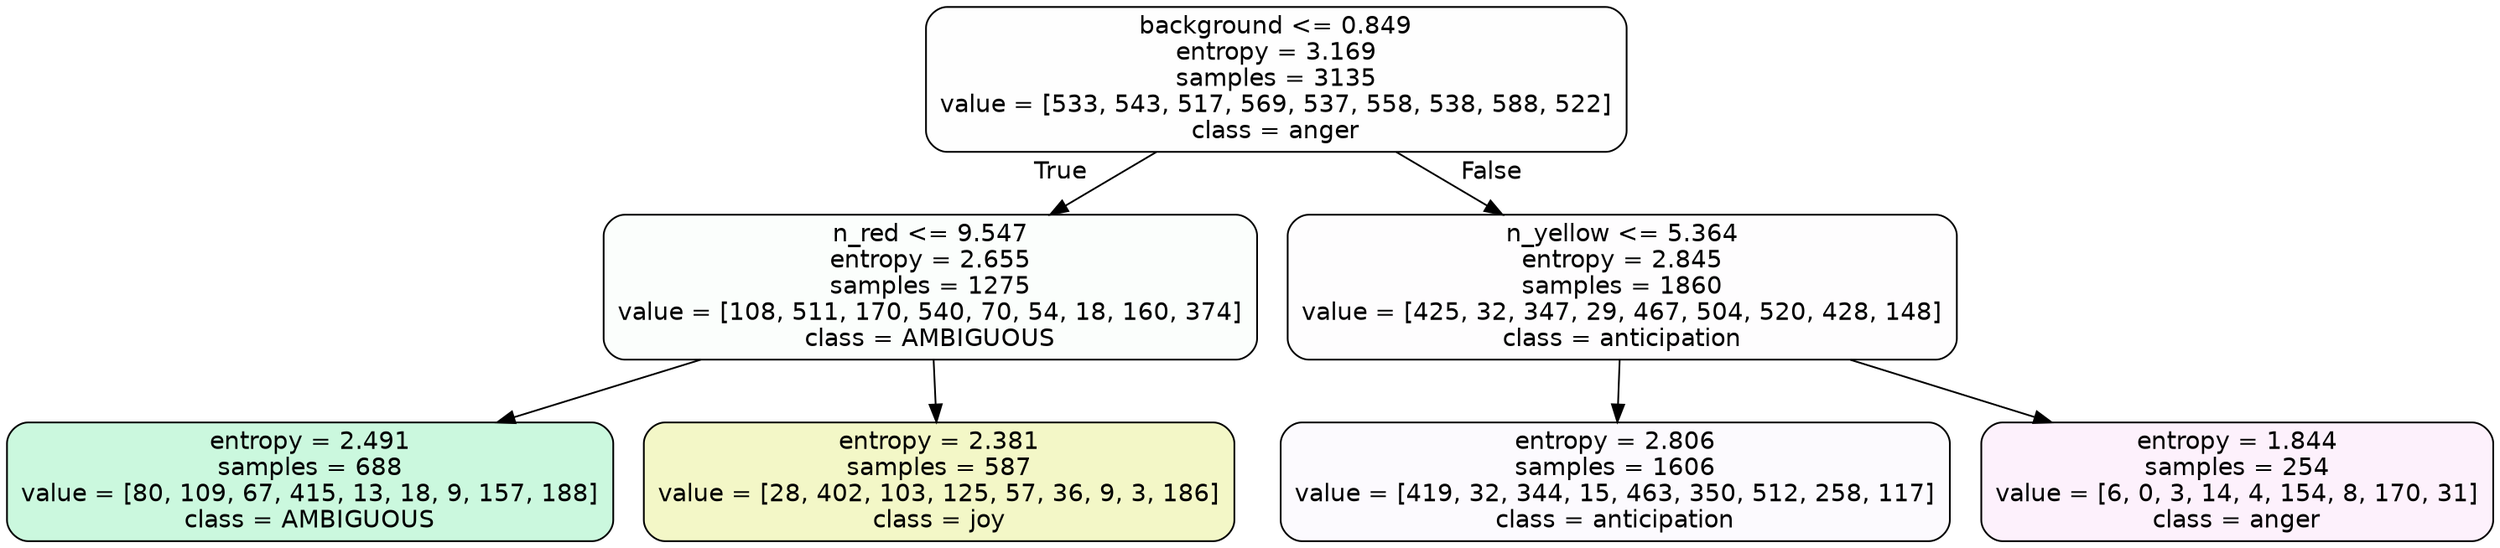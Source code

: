 digraph Tree {
node [shape=box, style="filled, rounded", color="black", fontname=helvetica] ;
edge [fontname=helvetica] ;
0 [label="background <= 0.849\nentropy = 3.169\nsamples = 3135\nvalue = [533, 543, 517, 569, 537, 558, 538, 588, 522]\nclass = anger", fillcolor="#e539d701"] ;
1 [label="n_red <= 9.547\nentropy = 2.655\nsamples = 1275\nvalue = [108, 511, 170, 540, 70, 54, 18, 160, 374]\nclass = AMBIGUOUS", fillcolor="#39e58105"] ;
0 -> 1 [labeldistance=2.5, labelangle=45, headlabel="True"] ;
2 [label="entropy = 2.491\nsamples = 688\nvalue = [80, 109, 67, 415, 13, 18, 9, 157, 188]\nclass = AMBIGUOUS", fillcolor="#39e58143"] ;
1 -> 2 ;
3 [label="entropy = 2.381\nsamples = 587\nvalue = [28, 402, 103, 125, 57, 36, 9, 3, 186]\nclass = joy", fillcolor="#d7e53948"] ;
1 -> 3 ;
4 [label="n_yellow <= 5.364\nentropy = 2.845\nsamples = 1860\nvalue = [425, 32, 347, 29, 467, 504, 520, 428, 148]\nclass = anticipation", fillcolor="#8139e502"] ;
0 -> 4 [labeldistance=2.5, labelangle=-45, headlabel="False"] ;
5 [label="entropy = 2.806\nsamples = 1606\nvalue = [419, 32, 344, 15, 463, 350, 512, 258, 117]\nclass = anticipation", fillcolor="#8139e506"] ;
4 -> 5 ;
6 [label="entropy = 1.844\nsamples = 254\nvalue = [6, 0, 3, 14, 4, 154, 8, 170, 31]\nclass = anger", fillcolor="#e539d711"] ;
4 -> 6 ;
}